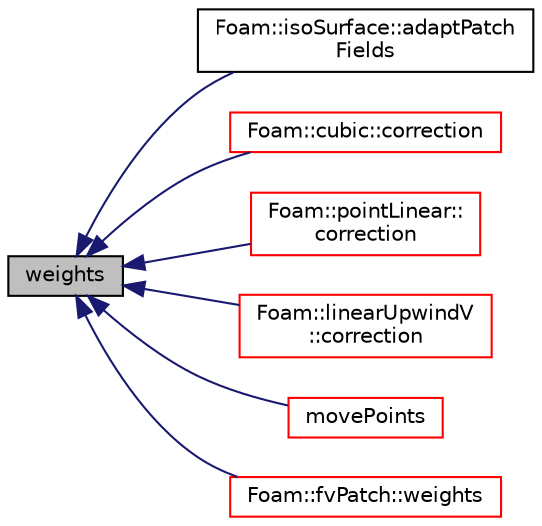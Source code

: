 digraph "weights"
{
  bgcolor="transparent";
  edge [fontname="Helvetica",fontsize="10",labelfontname="Helvetica",labelfontsize="10"];
  node [fontname="Helvetica",fontsize="10",shape=record];
  rankdir="LR";
  Node1908 [label="weights",height=0.2,width=0.4,color="black", fillcolor="grey75", style="filled", fontcolor="black"];
  Node1908 -> Node1909 [dir="back",color="midnightblue",fontsize="10",style="solid",fontname="Helvetica"];
  Node1909 [label="Foam::isoSurface::adaptPatch\lFields",height=0.2,width=0.4,color="black",URL="$a30621.html#a1f3e6ea9cc829d5a8fb0f0bb735cc434"];
  Node1908 -> Node1910 [dir="back",color="midnightblue",fontsize="10",style="solid",fontname="Helvetica"];
  Node1910 [label="Foam::cubic::correction",height=0.2,width=0.4,color="red",URL="$a23989.html#acc9188c066344eea3cfd4b7f114eef3e",tooltip="Return the explicit correction to the face-interpolate. "];
  Node1908 -> Node1912 [dir="back",color="midnightblue",fontsize="10",style="solid",fontname="Helvetica"];
  Node1912 [label="Foam::pointLinear::\lcorrection",height=0.2,width=0.4,color="red",URL="$a24057.html#a683d4cb418f39972bd3c928468a84681",tooltip="Return the explicit correction to the face-interpolate. "];
  Node1908 -> Node1914 [dir="back",color="midnightblue",fontsize="10",style="solid",fontname="Helvetica"];
  Node1914 [label="Foam::linearUpwindV\l::correction",height=0.2,width=0.4,color="red",URL="$a24029.html#ac26ead7414cbab39c598047884ab43b5",tooltip="Return the explicit correction to the face-interpolate. "];
  Node1908 -> Node1916 [dir="back",color="midnightblue",fontsize="10",style="solid",fontname="Helvetica"];
  Node1916 [label="movePoints",height=0.2,width=0.4,color="red",URL="$a24105.html#a049fe0a86e2c86b4c0bb5fe02583bea4",tooltip="Do what is neccessary if the mesh has moved. "];
  Node1908 -> Node3800 [dir="back",color="midnightblue",fontsize="10",style="solid",fontname="Helvetica"];
  Node3800 [label="Foam::fvPatch::weights",height=0.2,width=0.4,color="red",URL="$a23693.html#a9df29dd3da8e7d332ca135dce0cffa58",tooltip="Return patch weighting factors. "];
}
